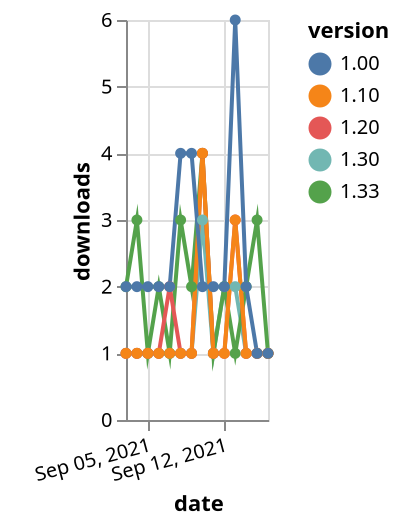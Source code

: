 {"$schema": "https://vega.github.io/schema/vega-lite/v5.json", "description": "A simple bar chart with embedded data.", "data": {"values": [{"date": "2021-09-03", "total": 226, "delta": 1, "version": "1.30"}, {"date": "2021-09-04", "total": 227, "delta": 1, "version": "1.30"}, {"date": "2021-09-05", "total": 228, "delta": 1, "version": "1.30"}, {"date": "2021-09-06", "total": 229, "delta": 1, "version": "1.30"}, {"date": "2021-09-07", "total": 230, "delta": 1, "version": "1.30"}, {"date": "2021-09-08", "total": 231, "delta": 1, "version": "1.30"}, {"date": "2021-09-09", "total": 232, "delta": 1, "version": "1.30"}, {"date": "2021-09-10", "total": 235, "delta": 3, "version": "1.30"}, {"date": "2021-09-11", "total": 236, "delta": 1, "version": "1.30"}, {"date": "2021-09-12", "total": 238, "delta": 2, "version": "1.30"}, {"date": "2021-09-13", "total": 240, "delta": 2, "version": "1.30"}, {"date": "2021-09-14", "total": 241, "delta": 1, "version": "1.30"}, {"date": "2021-09-15", "total": 242, "delta": 1, "version": "1.30"}, {"date": "2021-09-16", "total": 243, "delta": 1, "version": "1.30"}, {"date": "2021-09-03", "total": 241, "delta": 2, "version": "1.33"}, {"date": "2021-09-04", "total": 244, "delta": 3, "version": "1.33"}, {"date": "2021-09-05", "total": 245, "delta": 1, "version": "1.33"}, {"date": "2021-09-06", "total": 247, "delta": 2, "version": "1.33"}, {"date": "2021-09-07", "total": 248, "delta": 1, "version": "1.33"}, {"date": "2021-09-08", "total": 251, "delta": 3, "version": "1.33"}, {"date": "2021-09-09", "total": 253, "delta": 2, "version": "1.33"}, {"date": "2021-09-10", "total": 257, "delta": 4, "version": "1.33"}, {"date": "2021-09-11", "total": 258, "delta": 1, "version": "1.33"}, {"date": "2021-09-12", "total": 260, "delta": 2, "version": "1.33"}, {"date": "2021-09-13", "total": 261, "delta": 1, "version": "1.33"}, {"date": "2021-09-14", "total": 263, "delta": 2, "version": "1.33"}, {"date": "2021-09-15", "total": 266, "delta": 3, "version": "1.33"}, {"date": "2021-09-16", "total": 267, "delta": 1, "version": "1.33"}, {"date": "2021-09-03", "total": 582, "delta": 1, "version": "1.20"}, {"date": "2021-09-04", "total": 583, "delta": 1, "version": "1.20"}, {"date": "2021-09-05", "total": 584, "delta": 1, "version": "1.20"}, {"date": "2021-09-06", "total": 585, "delta": 1, "version": "1.20"}, {"date": "2021-09-07", "total": 587, "delta": 2, "version": "1.20"}, {"date": "2021-09-08", "total": 588, "delta": 1, "version": "1.20"}, {"date": "2021-09-09", "total": 589, "delta": 1, "version": "1.20"}, {"date": "2021-09-10", "total": 593, "delta": 4, "version": "1.20"}, {"date": "2021-09-11", "total": 594, "delta": 1, "version": "1.20"}, {"date": "2021-09-12", "total": 595, "delta": 1, "version": "1.20"}, {"date": "2021-09-13", "total": 598, "delta": 3, "version": "1.20"}, {"date": "2021-09-14", "total": 599, "delta": 1, "version": "1.20"}, {"date": "2021-09-15", "total": 600, "delta": 1, "version": "1.20"}, {"date": "2021-09-16", "total": 601, "delta": 1, "version": "1.20"}, {"date": "2021-09-03", "total": 423, "delta": 1, "version": "1.10"}, {"date": "2021-09-04", "total": 424, "delta": 1, "version": "1.10"}, {"date": "2021-09-05", "total": 425, "delta": 1, "version": "1.10"}, {"date": "2021-09-06", "total": 426, "delta": 1, "version": "1.10"}, {"date": "2021-09-07", "total": 427, "delta": 1, "version": "1.10"}, {"date": "2021-09-08", "total": 428, "delta": 1, "version": "1.10"}, {"date": "2021-09-09", "total": 429, "delta": 1, "version": "1.10"}, {"date": "2021-09-10", "total": 433, "delta": 4, "version": "1.10"}, {"date": "2021-09-11", "total": 434, "delta": 1, "version": "1.10"}, {"date": "2021-09-12", "total": 435, "delta": 1, "version": "1.10"}, {"date": "2021-09-13", "total": 438, "delta": 3, "version": "1.10"}, {"date": "2021-09-14", "total": 439, "delta": 1, "version": "1.10"}, {"date": "2021-09-15", "total": 440, "delta": 1, "version": "1.10"}, {"date": "2021-09-16", "total": 441, "delta": 1, "version": "1.10"}, {"date": "2021-09-03", "total": 2415, "delta": 2, "version": "1.00"}, {"date": "2021-09-04", "total": 2417, "delta": 2, "version": "1.00"}, {"date": "2021-09-05", "total": 2419, "delta": 2, "version": "1.00"}, {"date": "2021-09-06", "total": 2421, "delta": 2, "version": "1.00"}, {"date": "2021-09-07", "total": 2423, "delta": 2, "version": "1.00"}, {"date": "2021-09-08", "total": 2427, "delta": 4, "version": "1.00"}, {"date": "2021-09-09", "total": 2431, "delta": 4, "version": "1.00"}, {"date": "2021-09-10", "total": 2433, "delta": 2, "version": "1.00"}, {"date": "2021-09-11", "total": 2435, "delta": 2, "version": "1.00"}, {"date": "2021-09-12", "total": 2437, "delta": 2, "version": "1.00"}, {"date": "2021-09-13", "total": 2443, "delta": 6, "version": "1.00"}, {"date": "2021-09-14", "total": 2445, "delta": 2, "version": "1.00"}, {"date": "2021-09-15", "total": 2446, "delta": 1, "version": "1.00"}, {"date": "2021-09-16", "total": 2447, "delta": 1, "version": "1.00"}]}, "width": "container", "mark": {"type": "line", "point": {"filled": true}}, "encoding": {"x": {"field": "date", "type": "temporal", "timeUnit": "yearmonthdate", "title": "date", "axis": {"labelAngle": -15}}, "y": {"field": "delta", "type": "quantitative", "title": "downloads"}, "color": {"field": "version", "type": "nominal"}, "tooltip": {"field": "delta"}}}